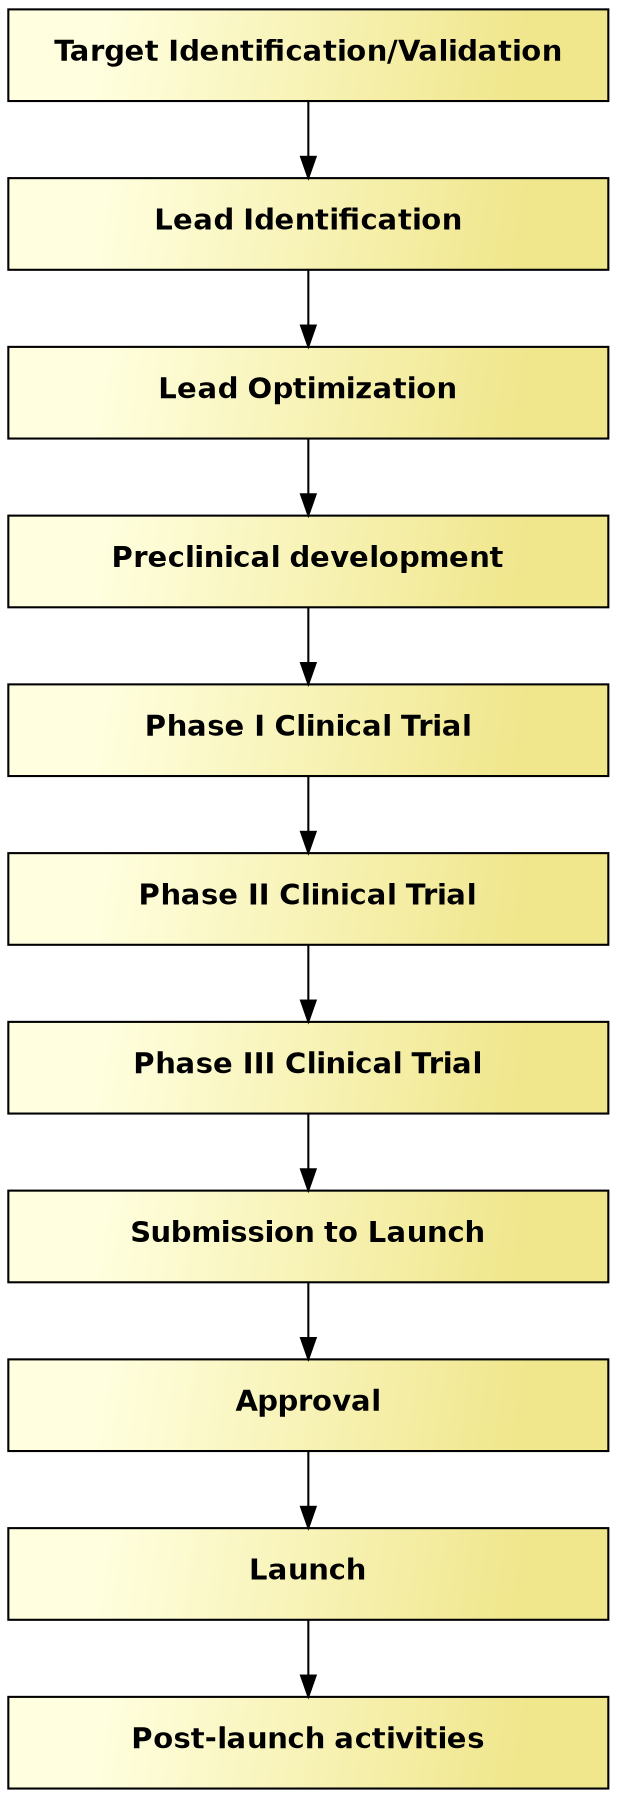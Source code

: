 digraph LinearWorkflow {

  graph [rankdir = TB]

  node [shape = record,
	style = filled,
	fixedsize=true,
	width=4,
	height=0.618,
	fontsize=14,
	fillcolor = "lightyellow:khaki",
	gradientangle=315,
	fontname="Helvetica"]
  TargetID[label=< <B>Target Identification/Validation</B> >]
  LI [label=< <B>Lead Identification</B> >]
  LO [label=< <B>Lead Optimization</B> >]
  PcD [label=< <B>Preclinical development</B> >]
  CT1 [label=< <B>Phase I Clinical Trial</B> >]
  CT2 [label=< <B>Phase II Clinical Trial</B> >]
  CT3 [label=< <B>Phase III Clinical Trial</B> >] 
  Sub [label=< <B>Submission to Launch</B> >] 
  Approval [label=< <B>Approval</B> >]  
  Launch [label=< <B>Launch</B> >]  
  CT4 [label=< <B>Post-launch activities</B> >] 
  
  edge [color = black,
        arrowname = vee,
        fontname="Helvetica",
        fontsize=10]
  TargetID -> LI
  LI -> LO
  LO -> PcD
  PcD -> CT1
  CT1 -> CT2
  CT2 -> CT3
  CT3 -> Sub
  Sub -> Approval
  Approval -> Launch
  Launch -> CT4
}
